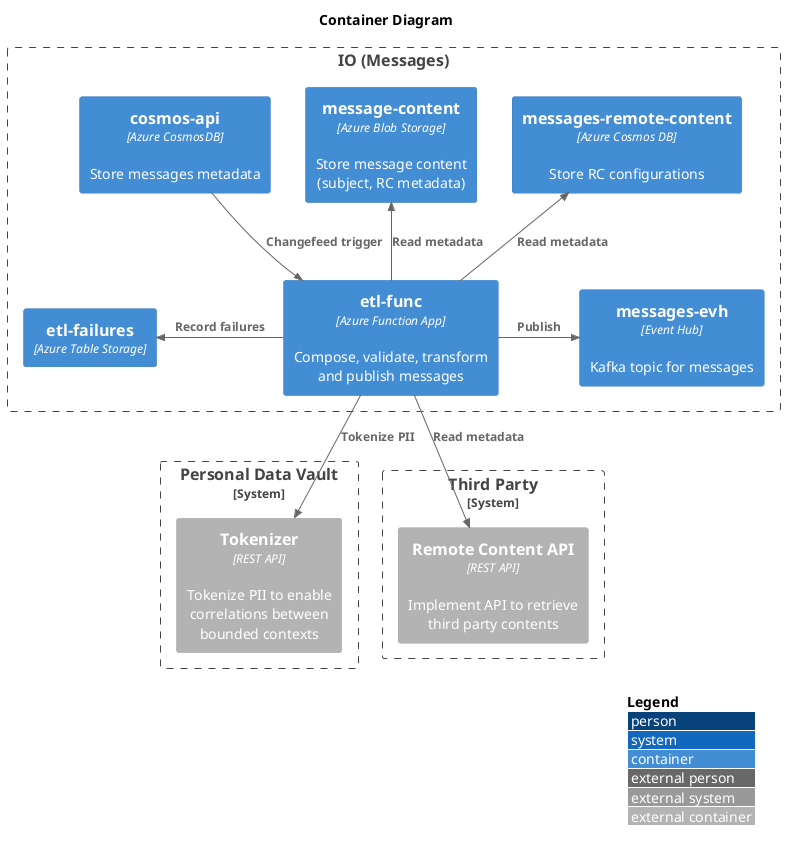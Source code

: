 @startuml data-plan-container
!include <C4/C4_Context>
!include <C4/C4_Container>

LAYOUT_WITH_LEGEND()

title Container Diagram

Boundary(io, "IO (Messages)") {
  Container(apidb, "cosmos-api", "Azure CosmosDB", "Store messages metadata")
  Container(msgst, "message-content", "Azure Blob Storage", "Store message content (subject, RC metadata)")
  Container(etlfn, "etl-func", "Azure Function App", "Compose, validate, transform and publish messages")
  Container(rcdb, "messages-remote-content", "Azure Cosmos DB", "Store RC configurations")
  Container(msgevh, "messages-evh", "Event Hub", "Kafka topic for messages")
  Container(failtable, "etl-failures", "Azure Table Storage")
}

Rel_D(apidb, etlfn, "Changefeed trigger")
Rel_R(etlfn, msgevh, "Publish")

Rel_U(etlfn, msgst, "Read metadata")
Rel_U(etlfn, rcdb, "Read metadata")
Rel_L(etlfn, failtable, "Record failures")

System_Boundary(pdv, "Personal Data Vault") {
  Container_Ext(tok, "Tokenizer", "REST API", "Tokenize PII to enable correlations between bounded contexts")
}

System_Boundary(tpsys, "Third Party") {
  Container_Ext(rcapi, "Remote Content API", "REST API", "Implement API to retrieve third party contents")
}

Rel_D(etlfn, tok, "Tokenize PII")
Rel_D(etlfn, rcapi, "Read metadata")

@enduml
